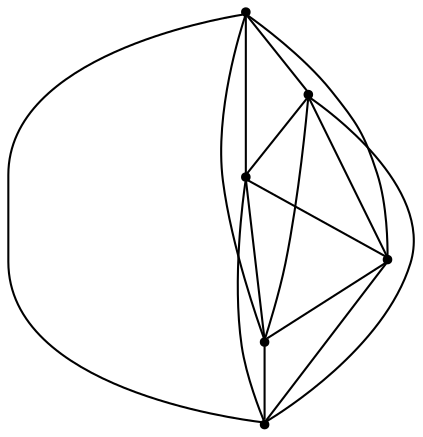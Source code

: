 graph {
  node [shape=point,comment="{\"directed\":false,\"doi\":\"10.1007/3-540-44541-2_31\",\"figure\":\"2\"}"]

  v0 [pos="1430.3231829196045,1226.2499809265134"]
  v1 [pos="1337.8022598870057,1226.2499809265137"]
  v2 [pos="1245.0312587357284,1226.2499809265137"]
  v3 [pos="1152.510431092113,1226.2499809265134"]
  v4 [pos="1059.739429940836,1226.2499809265134"]
  v5 [pos="967.218506908237,1226.2499809265134"]

  v0 -- v3 [id="-1",pos="1430.3231829196045,1226.2499809265134 1118.4724681545733,1388.521898089532 967.3642629012644,1421.2673173288115 828.3579971974403,1359.8374048868814 783.0852409118537,1339.8290634155273 747.3313512999683,1275.9625116984048 747.3313512999683,1226.287523905436 747.3313512999683,1176.616605122884 777.6506761453919,1110.0624720255532 828.3579971974403,1092.741584777832 916.1110926626317,1062.7665837605794 997.1378021527594,1096.1540857950845 1152.510431092113,1226.2499809265134"]
  v0 -- v2 [id="-3",pos="1430.3231829196045,1226.2499809265134 1070.2655728705117,1457.6891381089551 890.1191465128398,1505.5423258344072 712.6026388911877,1420.5416997273762 646.7252898135428,1388.991610209147 618.3188956452852,1289.8748397827148 619.9984412759037,1226.287523905436 621.5195776010861,1168.975003560384 652.2473580742959,1081.4583460489907 712.6026388911877,1056.3165664672852 847.5831381012939,1000.0833511352539 980.7007540542976,1042.5750096638997 1245.0312587357284,1226.2499809265137"]
  v1 -- v0 [id="-5",pos="1337.8022598870057,1226.2499809265137 973.2448967252972,961.2333297729492 788.0363743094176,900.5291620890298 596.8473441775909,983.4749221801758 510.97379324530476,1020.7291285196939 475.3074071277108,1146.525001525879 475.3074071277108,1226.287523905436 475.3074071277108,1306.0542424519856 512.8867239224709,1431.0166041056314 596.8473441775909,1469.1040674845376 805.1611133869983,1563.599967956543 1013.5206693085348,1502.895673116048 1430.3231829196045,1226.2499809265134"]
  v0 -- v4 [id="-6",pos="1430.3231829196045,1226.2499809265134 1158.9493146705986,1338.6083602905273 1031.6164682391898,1359.85418955485 920.9621948127243,1311.27503712972 892.4808249033553,1298.7707138061523 863.0866460135652,1260.7749303181965 863.0866460135652,1226.287523905436 863.0866460135652,1191.7999903361 884.7998495730527,1149.4375228881836 920.9621948127243,1141.3040796915689 964.7637986005362,1131.4541498819985 999.4925110093168,1152.6999791463215 1059.739429940836,1226.2499809265134"]
  v0 -- v5 [id="-7",pos="1430.3231829196045,1226.2499809265134 1183.8050129058895,1327.0249048868814 1068.0495910069812,1343.7124252319336 967.2643890093499,1293.062400817871 947.8557832937007,1283.3083470662434 923.7796038324101,1252.2541681925454 932.5398737158479,1232.3582331339517 935.965610080295,1224.5791753133137 944.6467706999985,1223.058255513509 967.218506908237,1226.2499809265134"]
  v3 -- v1 [id="-8",pos="1152.510431092113,1226.2499809265134 994.0745439260019,1106.4124425252278 913.0437645059071,1077.5707880655923 828.3579971974403,1110.9500249226887 786.4401986504678,1127.470842997233 764.6936089467193,1186.0624313354492 764.6936089467193,1226.287523905436 764.6936089467193,1266.5166854858398 789.6408806062688,1323.6583073933919 828.3579971974403,1341.6250228881836 947.4265328674891,1396.8999862670898 1074.755309368931,1368.062400817871 1337.8022598870057,1226.2499809265137"]
  v3 -- v2 [id="-9",pos="1152.510431092113,1226.2499809265134 991.4406633107675,1115.5874252319336 910.4140810059513,1091.308275858561 828.3579971974403,1129.1624069213867 794.7587539471699,1144.6624120076497 782.0558665934705,1195.2500025431314 782.0558665934705,1226.287523905436 782.0558665934705,1257.3291142781575 796.1715283869798,1307.349967956543 828.3579971974403,1323.4167098999023 927.8930311759761,1373.104159037272 1032.0706469864494,1348.8208134969075 1245.0312587357284,1226.2499809265137"]
  v4 -- v3 [id="-10",pos="1059.739429940836,1226.2499809265134 992.4450457154469,1173.8958358764648 957.7205304219448,1161.7582321166992 920.9621948127243,1177.7249018351235 903.6375204255127,1185.2540969848633 897.8111613070672,1210.7666651407876 897.8111613070672,1226.287523905436 897.8111613070672,1241.8124516805012 905.1211370838114,1266.724967956543 920.9621948127243,1274.850018819173 975.1577638098075,1302.6540756225586 1033.0375097242452,1290.5124028523762 1152.510431092113,1226.2499809265134"]
  v2 -- v1 [id="-11",pos="1245.0312587357284,1226.2499809265137 977.4666859542358,1054.3166478474934 844.3491335938879,1017.8958257039387 712.6026388911877,1080.5999120076497 663.0289841129281,1104.1916529337564 644.4247618996715,1180.8833440144856 643.1494747815608,1226.287523905436 641.7075113127685,1277.8374354044595 655.5230793638642,1366.8874740600586 712.6026388911877,1396.2583541870117 869.4047671388098,1476.9458134969075 1025.6733530048148,1434.4541549682617 1337.8022598870057,1226.2499809265137"]
  v5 -- v3 [id="-12",pos="967.218506908237,1226.2499809265134 954.7782254263955,1229.6958287556965 950.4438771968058,1232.7333450317383 949.9020677699432,1238.429069519043 949.0602281933226,1247.3666508992512 960.5504036021547,1254.3415705362954 967.2643890093499,1256.6415786743164 1005.6980095412547,1269.78333791097 1051.9960066226017,1262.1915817260742 1152.510431092113,1226.2499809265134"]
  v5 -- v4 [id="-13",pos="967.218506908237,1226.2499809265134 957.9497183532139,1231.3083012898762 955.0573971850723,1234.3416213989258 955.690907221505,1238.429069519043 956.3535426942642,1242.733319600423 963.9761399666019,1244.0125147501626 967.2643890093499,1244.499905904134 985.2143063877486,1247.1375147501626 1008.3653398934057,1242.5832748413086 1059.739429940836,1226.2499809265134"]
  v5 -- v2 [id="-14",pos="967.218506908237,1226.2499809265134 951.3440948313912,1228.5125096638997 945.559452495108,1231.5498987833657 944.1133555036929,1238.429069519043 941.3669158878074,1251.55824025472 956.8995492364053,1264.491589864095 967.2643890093499,1268.7832514444985 1026.1527144437455,1293.1374231974282 1095.6058149607168,1282.5166702270508 1245.0312587357284,1226.2499809265137"]
  v4 -- v1 [id="-15",pos="1059.739429940836,1226.2499809265134 996.8377720030013,1160.1957321166992 962.1090595942208,1141.9833501180012 920.9621948127243,1153.4457524617512 891.4764424986757,1161.6582870483398 874.6601278014102,1198.2582728068032 874.6601278014102,1226.287523905436 874.6601278014102,1254.3166478474934 896.7609921902585,1288.1333033243814 920.9621948127243,1299.1333643595376 1012.8205141688919,1340.8750534057617 1116.9982571646767,1322.6624170939126 1337.8022598870057,1226.2499809265137"]
  v2 -- v4 [id="-16",pos="1245.0312587357284,1226.2499809265137 1075.0428753581648,1306.6625595092773 994.01209593807,1321.8374252319336 920.9621948127243,1286.9916915893555 900.9994426949997,1277.4666468302407 886.2376795192222,1247.9625066121419 886.2376795192222,1226.287523905436 886.2376795192222,1204.6124140421548 897.7736416401835,1173.5832850138345 920.9621948127243,1165.5833562215169 959.7334923465821,1152.2040685017903 994.4580076400842,1167.3832575480142 1059.739429940836,1226.2499809265134"]
  v5 -- v1 [id="-17",pos="967.218506908237,1226.2499809265134 947.7933353057688,1227.4040857950845 940.558398862792,1230.4416020711262 938.3245160521311,1238.429069519043 933.5733815568539,1255.4499944051106 953.1987110432482,1274.5832443237305 967.2643890093499,1280.9208552042642 1046.5489141029602,1316.6082382202148 1139.1531753109,1302.9541651407876 1337.8022598870057,1226.2499809265137"]
}